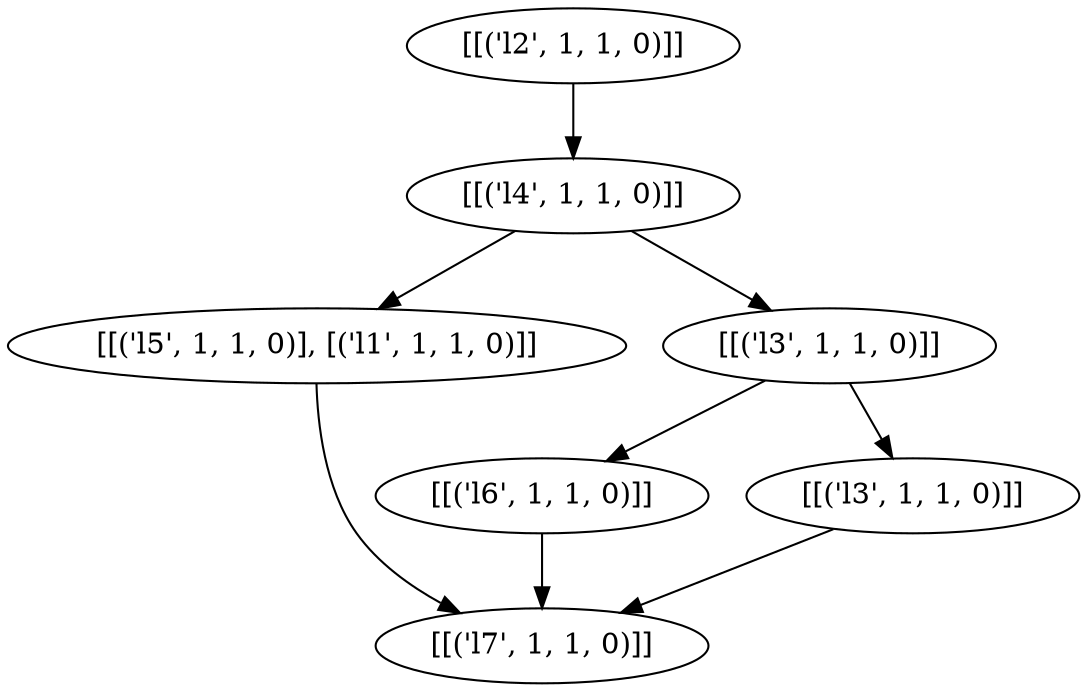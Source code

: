 strict digraph "" {
	node [label="\N"];
	"('l0', 3)"	[label="[[('l7', 1, 1, 0)]]"];
	"('l100', 1)"	[label="[[('l2', 1, 1, 0)]]"];
	"('l100', 2)"	[label="[[('l4', 1, 1, 0)]]"];
	"('l100', 1)" -> "('l100', 2)";
	"('l200', 8)"	[label="[[('l5', 1, 1, 0)], [('l1', 1, 1, 0)]]"];
	"('l100', 2)" -> "('l200', 8)";
	"('l200', 3)"	[label="[[('l3', 1, 1, 0)]]"];
	"('l100', 2)" -> "('l200', 3)";
	"('l200', 8)" -> "('l0', 3)";
	"('l200', 5)"	[label="[[('l6', 1, 1, 0)]]"];
	"('l200', 3)" -> "('l200', 5)";
	"('l200', 6)"	[label="[[('l3', 1, 1, 0)]]"];
	"('l200', 3)" -> "('l200', 6)";
	"('l200', 5)" -> "('l0', 3)";
	"('l200', 6)" -> "('l0', 3)";
}
